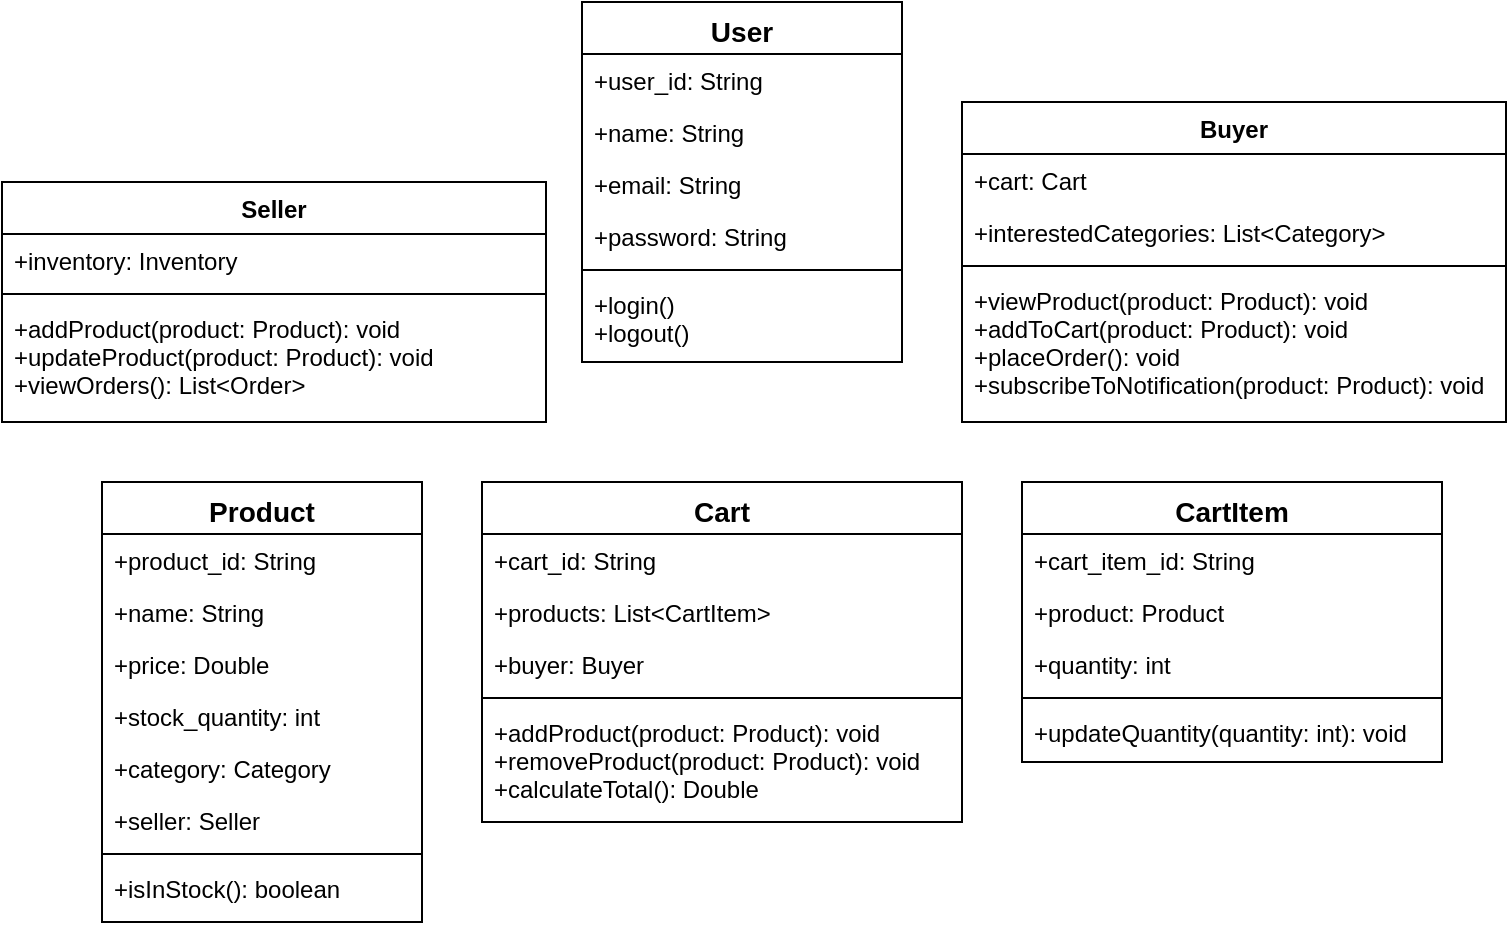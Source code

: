 <mxfile version="24.7.7">
  <diagram id="C5RBs43oDa-KdzZeNtuy" name="Page-1">
    <mxGraphModel dx="1050" dy="557" grid="1" gridSize="10" guides="1" tooltips="1" connect="1" arrows="1" fold="1" page="1" pageScale="1" pageWidth="827" pageHeight="1169" math="0" shadow="0">
      <root>
        <mxCell id="WIyWlLk6GJQsqaUBKTNV-0" />
        <mxCell id="WIyWlLk6GJQsqaUBKTNV-1" parent="WIyWlLk6GJQsqaUBKTNV-0" />
        <mxCell id="zkfFHV4jXpPFQw0GAbJ--0" value="User" style="swimlane;fontStyle=1;align=center;verticalAlign=top;childLayout=stackLayout;horizontal=1;startSize=26;horizontalStack=0;resizeParent=1;resizeLast=0;collapsible=1;marginBottom=0;rounded=0;shadow=0;strokeWidth=1;fontSize=14;" parent="WIyWlLk6GJQsqaUBKTNV-1" vertex="1">
          <mxGeometry x="310" y="60" width="160" height="180" as="geometry">
            <mxRectangle x="230" y="140" width="160" height="26" as="alternateBounds" />
          </mxGeometry>
        </mxCell>
        <mxCell id="zkfFHV4jXpPFQw0GAbJ--1" value="+user_id: String" style="text;align=left;verticalAlign=top;spacingLeft=4;spacingRight=4;overflow=hidden;rotatable=0;points=[[0,0.5],[1,0.5]];portConstraint=eastwest;" parent="zkfFHV4jXpPFQw0GAbJ--0" vertex="1">
          <mxGeometry y="26" width="160" height="26" as="geometry" />
        </mxCell>
        <mxCell id="zkfFHV4jXpPFQw0GAbJ--2" value="+name: String" style="text;align=left;verticalAlign=top;spacingLeft=4;spacingRight=4;overflow=hidden;rotatable=0;points=[[0,0.5],[1,0.5]];portConstraint=eastwest;rounded=0;shadow=0;html=0;" parent="zkfFHV4jXpPFQw0GAbJ--0" vertex="1">
          <mxGeometry y="52" width="160" height="26" as="geometry" />
        </mxCell>
        <mxCell id="zkfFHV4jXpPFQw0GAbJ--3" value="+email: String" style="text;align=left;verticalAlign=top;spacingLeft=4;spacingRight=4;overflow=hidden;rotatable=0;points=[[0,0.5],[1,0.5]];portConstraint=eastwest;rounded=0;shadow=0;html=0;" parent="zkfFHV4jXpPFQw0GAbJ--0" vertex="1">
          <mxGeometry y="78" width="160" height="26" as="geometry" />
        </mxCell>
        <mxCell id="u5Cq7U4rIZ7ZOea5_f4H-0" value="+password: String" style="text;align=left;verticalAlign=top;spacingLeft=4;spacingRight=4;overflow=hidden;rotatable=0;points=[[0,0.5],[1,0.5]];portConstraint=eastwest;rounded=0;shadow=0;html=0;" vertex="1" parent="zkfFHV4jXpPFQw0GAbJ--0">
          <mxGeometry y="104" width="160" height="26" as="geometry" />
        </mxCell>
        <mxCell id="zkfFHV4jXpPFQw0GAbJ--4" value="" style="line;html=1;strokeWidth=1;align=left;verticalAlign=middle;spacingTop=-1;spacingLeft=3;spacingRight=3;rotatable=0;labelPosition=right;points=[];portConstraint=eastwest;" parent="zkfFHV4jXpPFQw0GAbJ--0" vertex="1">
          <mxGeometry y="130" width="160" height="8" as="geometry" />
        </mxCell>
        <mxCell id="zkfFHV4jXpPFQw0GAbJ--5" value="+login()&#xa;+logout()" style="text;align=left;verticalAlign=top;spacingLeft=4;spacingRight=4;overflow=hidden;rotatable=0;points=[[0,0.5],[1,0.5]];portConstraint=eastwest;" parent="zkfFHV4jXpPFQw0GAbJ--0" vertex="1">
          <mxGeometry y="138" width="160" height="42" as="geometry" />
        </mxCell>
        <mxCell id="zkfFHV4jXpPFQw0GAbJ--17" value="Buyer" style="swimlane;fontStyle=1;align=center;verticalAlign=top;childLayout=stackLayout;horizontal=1;startSize=26;horizontalStack=0;resizeParent=1;resizeLast=0;collapsible=1;marginBottom=0;rounded=0;shadow=0;strokeWidth=1;" parent="WIyWlLk6GJQsqaUBKTNV-1" vertex="1">
          <mxGeometry x="500" y="110" width="272" height="160" as="geometry">
            <mxRectangle x="550" y="140" width="160" height="26" as="alternateBounds" />
          </mxGeometry>
        </mxCell>
        <mxCell id="zkfFHV4jXpPFQw0GAbJ--18" value="+cart: Cart" style="text;align=left;verticalAlign=top;spacingLeft=4;spacingRight=4;overflow=hidden;rotatable=0;points=[[0,0.5],[1,0.5]];portConstraint=eastwest;" parent="zkfFHV4jXpPFQw0GAbJ--17" vertex="1">
          <mxGeometry y="26" width="272" height="26" as="geometry" />
        </mxCell>
        <mxCell id="zkfFHV4jXpPFQw0GAbJ--19" value="+interestedCategories: List&lt;Category&gt;" style="text;align=left;verticalAlign=top;spacingLeft=4;spacingRight=4;overflow=hidden;rotatable=0;points=[[0,0.5],[1,0.5]];portConstraint=eastwest;rounded=0;shadow=0;html=0;" parent="zkfFHV4jXpPFQw0GAbJ--17" vertex="1">
          <mxGeometry y="52" width="272" height="26" as="geometry" />
        </mxCell>
        <mxCell id="zkfFHV4jXpPFQw0GAbJ--23" value="" style="line;html=1;strokeWidth=1;align=left;verticalAlign=middle;spacingTop=-1;spacingLeft=3;spacingRight=3;rotatable=0;labelPosition=right;points=[];portConstraint=eastwest;" parent="zkfFHV4jXpPFQw0GAbJ--17" vertex="1">
          <mxGeometry y="78" width="272" height="8" as="geometry" />
        </mxCell>
        <mxCell id="zkfFHV4jXpPFQw0GAbJ--24" value="+viewProduct(product: Product): void&#xa;+addToCart(product: Product): void&#xa;+placeOrder(): void&#xa;+subscribeToNotification(product: Product): void" style="text;align=left;verticalAlign=top;spacingLeft=4;spacingRight=4;overflow=hidden;rotatable=0;points=[[0,0.5],[1,0.5]];portConstraint=eastwest;" parent="zkfFHV4jXpPFQw0GAbJ--17" vertex="1">
          <mxGeometry y="86" width="272" height="74" as="geometry" />
        </mxCell>
        <mxCell id="u5Cq7U4rIZ7ZOea5_f4H-1" value="Seller" style="swimlane;fontStyle=1;align=center;verticalAlign=top;childLayout=stackLayout;horizontal=1;startSize=26;horizontalStack=0;resizeParent=1;resizeLast=0;collapsible=1;marginBottom=0;rounded=0;shadow=0;strokeWidth=1;" vertex="1" parent="WIyWlLk6GJQsqaUBKTNV-1">
          <mxGeometry x="20" y="150" width="272" height="120" as="geometry">
            <mxRectangle x="550" y="140" width="160" height="26" as="alternateBounds" />
          </mxGeometry>
        </mxCell>
        <mxCell id="u5Cq7U4rIZ7ZOea5_f4H-2" value="+inventory: Inventory" style="text;align=left;verticalAlign=top;spacingLeft=4;spacingRight=4;overflow=hidden;rotatable=0;points=[[0,0.5],[1,0.5]];portConstraint=eastwest;" vertex="1" parent="u5Cq7U4rIZ7ZOea5_f4H-1">
          <mxGeometry y="26" width="272" height="26" as="geometry" />
        </mxCell>
        <mxCell id="u5Cq7U4rIZ7ZOea5_f4H-4" value="" style="line;html=1;strokeWidth=1;align=left;verticalAlign=middle;spacingTop=-1;spacingLeft=3;spacingRight=3;rotatable=0;labelPosition=right;points=[];portConstraint=eastwest;" vertex="1" parent="u5Cq7U4rIZ7ZOea5_f4H-1">
          <mxGeometry y="52" width="272" height="8" as="geometry" />
        </mxCell>
        <mxCell id="u5Cq7U4rIZ7ZOea5_f4H-5" value="+addProduct(product: Product): void&#xa;+updateProduct(product: Product): void&#xa;+viewOrders(): List&lt;Order&gt;" style="text;align=left;verticalAlign=top;spacingLeft=4;spacingRight=4;overflow=hidden;rotatable=0;points=[[0,0.5],[1,0.5]];portConstraint=eastwest;" vertex="1" parent="u5Cq7U4rIZ7ZOea5_f4H-1">
          <mxGeometry y="60" width="272" height="60" as="geometry" />
        </mxCell>
        <mxCell id="u5Cq7U4rIZ7ZOea5_f4H-6" value="Product" style="swimlane;fontStyle=1;align=center;verticalAlign=top;childLayout=stackLayout;horizontal=1;startSize=26;horizontalStack=0;resizeParent=1;resizeLast=0;collapsible=1;marginBottom=0;rounded=0;shadow=0;strokeWidth=1;fontSize=14;" vertex="1" parent="WIyWlLk6GJQsqaUBKTNV-1">
          <mxGeometry x="70" y="300" width="160" height="220" as="geometry">
            <mxRectangle x="230" y="140" width="160" height="26" as="alternateBounds" />
          </mxGeometry>
        </mxCell>
        <mxCell id="u5Cq7U4rIZ7ZOea5_f4H-7" value="+product_id: String" style="text;align=left;verticalAlign=top;spacingLeft=4;spacingRight=4;overflow=hidden;rotatable=0;points=[[0,0.5],[1,0.5]];portConstraint=eastwest;" vertex="1" parent="u5Cq7U4rIZ7ZOea5_f4H-6">
          <mxGeometry y="26" width="160" height="26" as="geometry" />
        </mxCell>
        <mxCell id="u5Cq7U4rIZ7ZOea5_f4H-8" value="+name: String" style="text;align=left;verticalAlign=top;spacingLeft=4;spacingRight=4;overflow=hidden;rotatable=0;points=[[0,0.5],[1,0.5]];portConstraint=eastwest;rounded=0;shadow=0;html=0;" vertex="1" parent="u5Cq7U4rIZ7ZOea5_f4H-6">
          <mxGeometry y="52" width="160" height="26" as="geometry" />
        </mxCell>
        <mxCell id="u5Cq7U4rIZ7ZOea5_f4H-9" value="+price: Double" style="text;align=left;verticalAlign=top;spacingLeft=4;spacingRight=4;overflow=hidden;rotatable=0;points=[[0,0.5],[1,0.5]];portConstraint=eastwest;rounded=0;shadow=0;html=0;" vertex="1" parent="u5Cq7U4rIZ7ZOea5_f4H-6">
          <mxGeometry y="78" width="160" height="26" as="geometry" />
        </mxCell>
        <mxCell id="u5Cq7U4rIZ7ZOea5_f4H-10" value="+stock_quantity: int" style="text;align=left;verticalAlign=top;spacingLeft=4;spacingRight=4;overflow=hidden;rotatable=0;points=[[0,0.5],[1,0.5]];portConstraint=eastwest;rounded=0;shadow=0;html=0;" vertex="1" parent="u5Cq7U4rIZ7ZOea5_f4H-6">
          <mxGeometry y="104" width="160" height="26" as="geometry" />
        </mxCell>
        <mxCell id="u5Cq7U4rIZ7ZOea5_f4H-13" value="+category: Category" style="text;align=left;verticalAlign=top;spacingLeft=4;spacingRight=4;overflow=hidden;rotatable=0;points=[[0,0.5],[1,0.5]];portConstraint=eastwest;rounded=0;shadow=0;html=0;" vertex="1" parent="u5Cq7U4rIZ7ZOea5_f4H-6">
          <mxGeometry y="130" width="160" height="26" as="geometry" />
        </mxCell>
        <mxCell id="u5Cq7U4rIZ7ZOea5_f4H-14" value="+seller: Seller" style="text;align=left;verticalAlign=top;spacingLeft=4;spacingRight=4;overflow=hidden;rotatable=0;points=[[0,0.5],[1,0.5]];portConstraint=eastwest;rounded=0;shadow=0;html=0;" vertex="1" parent="u5Cq7U4rIZ7ZOea5_f4H-6">
          <mxGeometry y="156" width="160" height="26" as="geometry" />
        </mxCell>
        <mxCell id="u5Cq7U4rIZ7ZOea5_f4H-11" value="" style="line;html=1;strokeWidth=1;align=left;verticalAlign=middle;spacingTop=-1;spacingLeft=3;spacingRight=3;rotatable=0;labelPosition=right;points=[];portConstraint=eastwest;" vertex="1" parent="u5Cq7U4rIZ7ZOea5_f4H-6">
          <mxGeometry y="182" width="160" height="8" as="geometry" />
        </mxCell>
        <mxCell id="u5Cq7U4rIZ7ZOea5_f4H-12" value="+isInStock(): boolean" style="text;align=left;verticalAlign=top;spacingLeft=4;spacingRight=4;overflow=hidden;rotatable=0;points=[[0,0.5],[1,0.5]];portConstraint=eastwest;" vertex="1" parent="u5Cq7U4rIZ7ZOea5_f4H-6">
          <mxGeometry y="190" width="160" height="30" as="geometry" />
        </mxCell>
        <mxCell id="u5Cq7U4rIZ7ZOea5_f4H-15" value="Cart" style="swimlane;fontStyle=1;align=center;verticalAlign=top;childLayout=stackLayout;horizontal=1;startSize=26;horizontalStack=0;resizeParent=1;resizeLast=0;collapsible=1;marginBottom=0;rounded=0;shadow=0;strokeWidth=1;fontSize=14;" vertex="1" parent="WIyWlLk6GJQsqaUBKTNV-1">
          <mxGeometry x="260" y="300" width="240" height="170" as="geometry">
            <mxRectangle x="230" y="140" width="160" height="26" as="alternateBounds" />
          </mxGeometry>
        </mxCell>
        <mxCell id="u5Cq7U4rIZ7ZOea5_f4H-16" value="+cart_id: String" style="text;align=left;verticalAlign=top;spacingLeft=4;spacingRight=4;overflow=hidden;rotatable=0;points=[[0,0.5],[1,0.5]];portConstraint=eastwest;" vertex="1" parent="u5Cq7U4rIZ7ZOea5_f4H-15">
          <mxGeometry y="26" width="240" height="26" as="geometry" />
        </mxCell>
        <mxCell id="u5Cq7U4rIZ7ZOea5_f4H-17" value="+products: List&lt;CartItem&gt;" style="text;align=left;verticalAlign=top;spacingLeft=4;spacingRight=4;overflow=hidden;rotatable=0;points=[[0,0.5],[1,0.5]];portConstraint=eastwest;rounded=0;shadow=0;html=0;" vertex="1" parent="u5Cq7U4rIZ7ZOea5_f4H-15">
          <mxGeometry y="52" width="240" height="26" as="geometry" />
        </mxCell>
        <mxCell id="u5Cq7U4rIZ7ZOea5_f4H-18" value="+buyer: Buyer" style="text;align=left;verticalAlign=top;spacingLeft=4;spacingRight=4;overflow=hidden;rotatable=0;points=[[0,0.5],[1,0.5]];portConstraint=eastwest;rounded=0;shadow=0;html=0;" vertex="1" parent="u5Cq7U4rIZ7ZOea5_f4H-15">
          <mxGeometry y="78" width="240" height="26" as="geometry" />
        </mxCell>
        <mxCell id="u5Cq7U4rIZ7ZOea5_f4H-20" value="" style="line;html=1;strokeWidth=1;align=left;verticalAlign=middle;spacingTop=-1;spacingLeft=3;spacingRight=3;rotatable=0;labelPosition=right;points=[];portConstraint=eastwest;" vertex="1" parent="u5Cq7U4rIZ7ZOea5_f4H-15">
          <mxGeometry y="104" width="240" height="8" as="geometry" />
        </mxCell>
        <mxCell id="u5Cq7U4rIZ7ZOea5_f4H-21" value="+addProduct(product: Product): void&#xa;+removeProduct(product: Product): void&#xa;+calculateTotal(): Double" style="text;align=left;verticalAlign=top;spacingLeft=4;spacingRight=4;overflow=hidden;rotatable=0;points=[[0,0.5],[1,0.5]];portConstraint=eastwest;" vertex="1" parent="u5Cq7U4rIZ7ZOea5_f4H-15">
          <mxGeometry y="112" width="240" height="58" as="geometry" />
        </mxCell>
        <mxCell id="u5Cq7U4rIZ7ZOea5_f4H-22" value="CartItem" style="swimlane;fontStyle=1;align=center;verticalAlign=top;childLayout=stackLayout;horizontal=1;startSize=26;horizontalStack=0;resizeParent=1;resizeLast=0;collapsible=1;marginBottom=0;rounded=0;shadow=0;strokeWidth=1;fontSize=14;" vertex="1" parent="WIyWlLk6GJQsqaUBKTNV-1">
          <mxGeometry x="530" y="300" width="210" height="140" as="geometry">
            <mxRectangle x="230" y="140" width="160" height="26" as="alternateBounds" />
          </mxGeometry>
        </mxCell>
        <mxCell id="u5Cq7U4rIZ7ZOea5_f4H-23" value="+cart_item_id: String" style="text;align=left;verticalAlign=top;spacingLeft=4;spacingRight=4;overflow=hidden;rotatable=0;points=[[0,0.5],[1,0.5]];portConstraint=eastwest;" vertex="1" parent="u5Cq7U4rIZ7ZOea5_f4H-22">
          <mxGeometry y="26" width="210" height="26" as="geometry" />
        </mxCell>
        <mxCell id="u5Cq7U4rIZ7ZOea5_f4H-24" value="+product: Product" style="text;align=left;verticalAlign=top;spacingLeft=4;spacingRight=4;overflow=hidden;rotatable=0;points=[[0,0.5],[1,0.5]];portConstraint=eastwest;rounded=0;shadow=0;html=0;" vertex="1" parent="u5Cq7U4rIZ7ZOea5_f4H-22">
          <mxGeometry y="52" width="210" height="26" as="geometry" />
        </mxCell>
        <mxCell id="u5Cq7U4rIZ7ZOea5_f4H-25" value="+quantity: int" style="text;align=left;verticalAlign=top;spacingLeft=4;spacingRight=4;overflow=hidden;rotatable=0;points=[[0,0.5],[1,0.5]];portConstraint=eastwest;rounded=0;shadow=0;html=0;" vertex="1" parent="u5Cq7U4rIZ7ZOea5_f4H-22">
          <mxGeometry y="78" width="210" height="26" as="geometry" />
        </mxCell>
        <mxCell id="u5Cq7U4rIZ7ZOea5_f4H-27" value="" style="line;html=1;strokeWidth=1;align=left;verticalAlign=middle;spacingTop=-1;spacingLeft=3;spacingRight=3;rotatable=0;labelPosition=right;points=[];portConstraint=eastwest;" vertex="1" parent="u5Cq7U4rIZ7ZOea5_f4H-22">
          <mxGeometry y="104" width="210" height="8" as="geometry" />
        </mxCell>
        <mxCell id="u5Cq7U4rIZ7ZOea5_f4H-28" value="+updateQuantity(quantity: int): void" style="text;align=left;verticalAlign=top;spacingLeft=4;spacingRight=4;overflow=hidden;rotatable=0;points=[[0,0.5],[1,0.5]];portConstraint=eastwest;" vertex="1" parent="u5Cq7U4rIZ7ZOea5_f4H-22">
          <mxGeometry y="112" width="210" height="28" as="geometry" />
        </mxCell>
      </root>
    </mxGraphModel>
  </diagram>
</mxfile>

